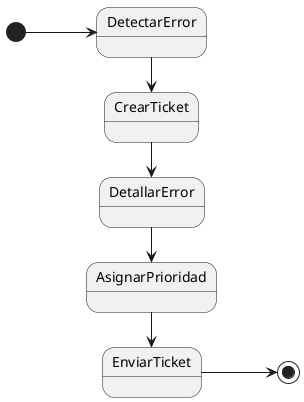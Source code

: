 @startuml CrearTicket
state DetectarError
state CrearTicket
state DetallarError
state AsignarPrioridad
state EnviarTicket

left to right direction

[*] --> DetectarError
DetectarError -r-> CrearTicket
CrearTicket-r-> DetallarError
DetallarError-r-> AsignarPrioridad
AsignarPrioridad -r-> EnviarTicket
EnviarTicket --> [*]



@enduml
